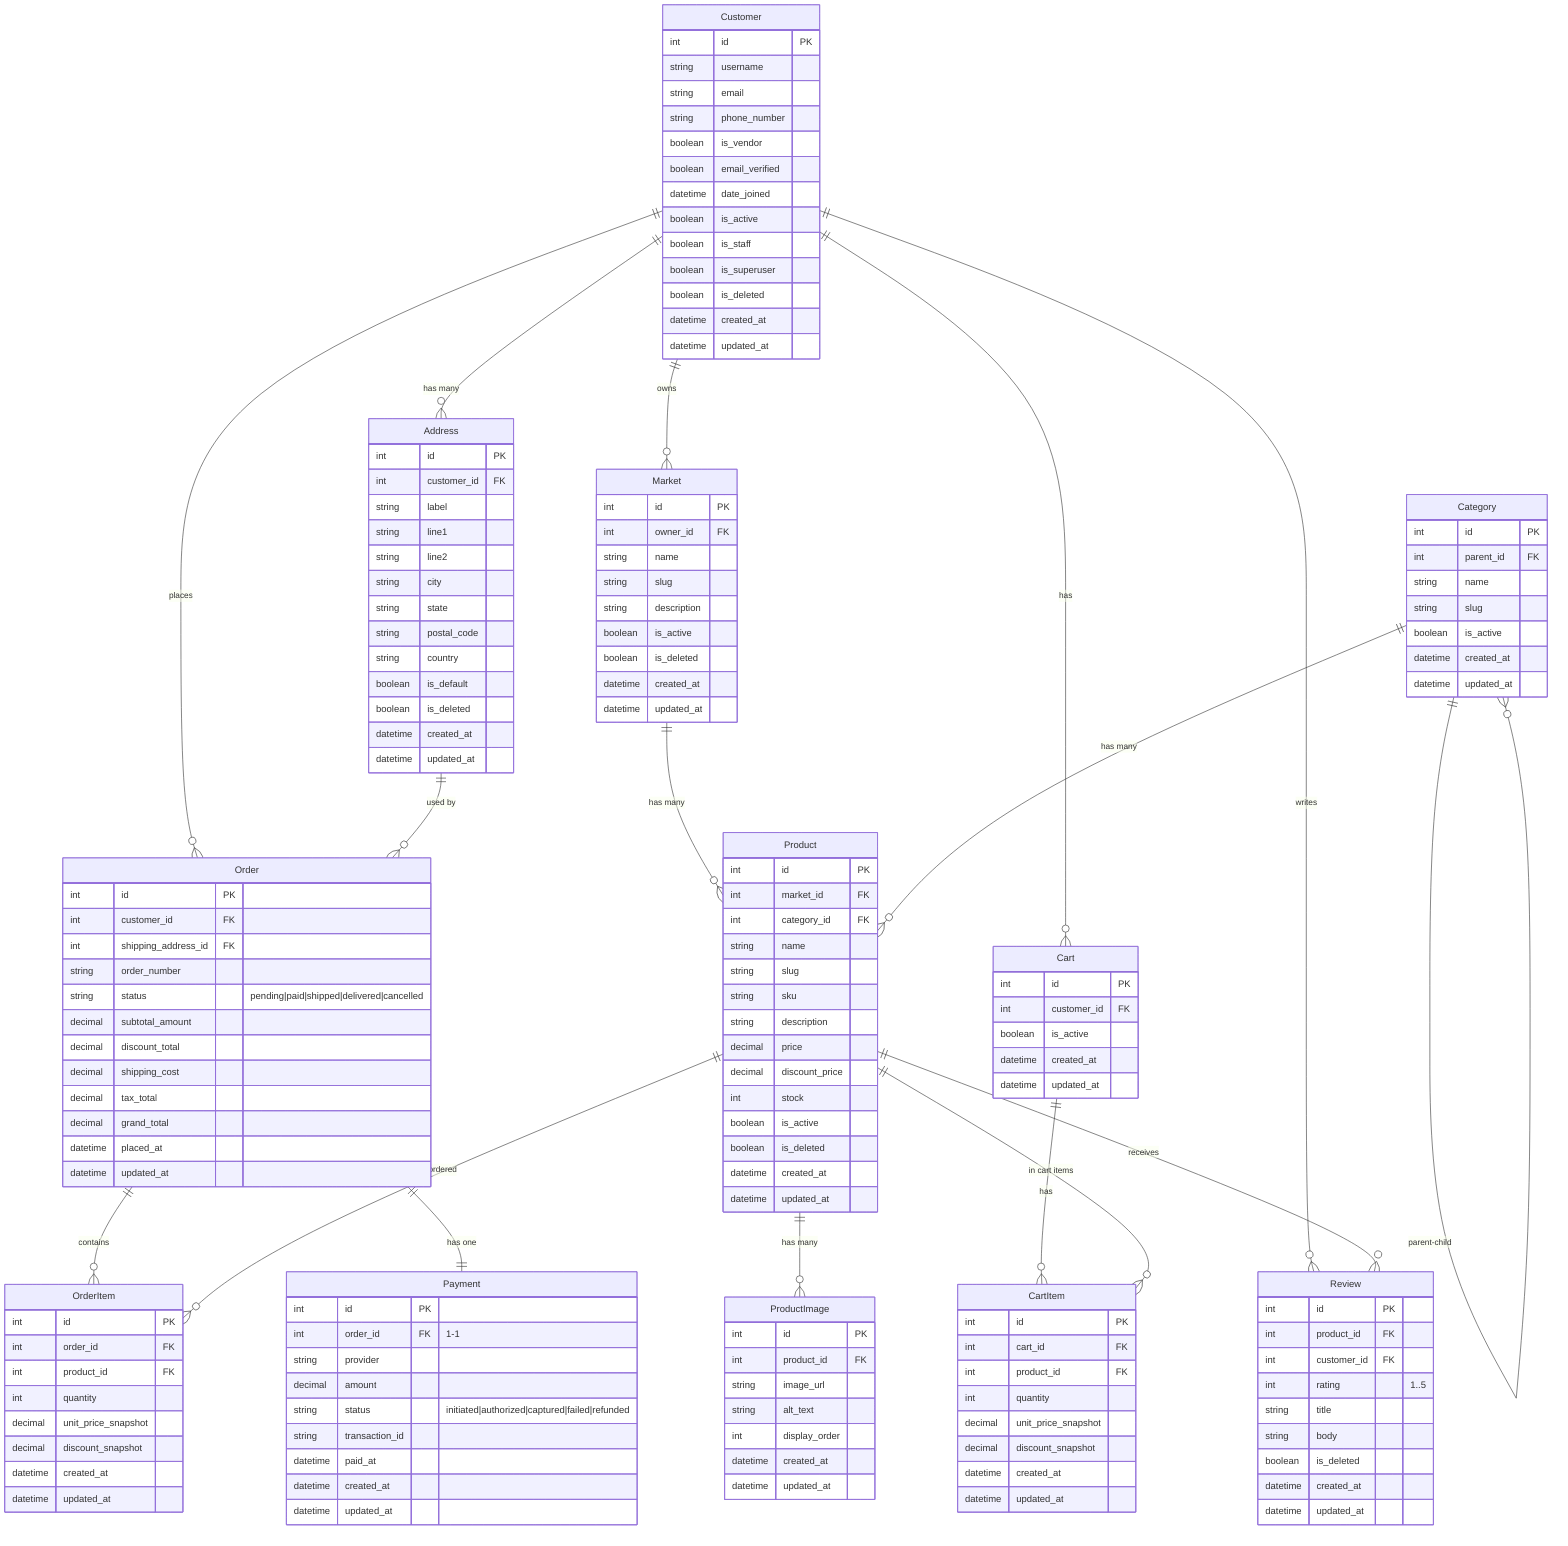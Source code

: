 erDiagram
  Customer ||--o{ Address : "has many"
  Customer ||--o{ Market : "owns"
  Category ||--o{ Category : "parent-child"
  Market ||--o{ Product : "has many"
  Category ||--o{ Product : "has many"
  Product ||--o{ ProductImage : "has many"
  Customer ||--o{ Cart : "has"
  Cart ||--o{ CartItem : "has"
  Product ||--o{ CartItem : "in cart items"
  Customer ||--o{ Order : "places"
  Address ||--o{ Order : "used by"
  Order ||--o{ OrderItem : "contains"
  Product ||--o{ OrderItem : "ordered"
  Order ||--|| Payment : "has one"
  Customer ||--o{ Review : "writes"
  Product ||--o{ Review : "receives"

  Customer {
    int id PK
    string username
    string email
    string phone_number
    boolean is_vendor
    boolean email_verified
    datetime date_joined
    boolean is_active
    boolean is_staff
    boolean is_superuser
    boolean is_deleted
    datetime created_at
    datetime updated_at
  }

  Address {
    int id PK
    int customer_id FK
    string label
    string line1
    string line2
    string city
    string state
    string postal_code
    string country
    boolean is_default
    boolean is_deleted
    datetime created_at
    datetime updated_at
  }

  Market {
    int id PK
    int owner_id FK
    string name
    string slug
    string description
    boolean is_active
    boolean is_deleted
    datetime created_at
    datetime updated_at
  }

  Category {
    int id PK
    int parent_id FK
    string name
    string slug
    boolean is_active
    datetime created_at
    datetime updated_at
  }

  Product {
    int id PK
    int market_id FK
    int category_id FK
    string name
    string slug
    string sku
    string description
    decimal price
    decimal discount_price
    int stock
    boolean is_active
    boolean is_deleted
    datetime created_at
    datetime updated_at
  }

  ProductImage {
    int id PK
    int product_id FK
    string image_url
    string alt_text
    int display_order
    datetime created_at
    datetime updated_at
  }

  Cart {
    int id PK
    int customer_id FK
    boolean is_active
    datetime created_at
    datetime updated_at
  }

  CartItem {
    int id PK
    int cart_id FK
    int product_id FK
    int quantity
    decimal unit_price_snapshot
    decimal discount_snapshot
    datetime created_at
    datetime updated_at
  }

  Order {
    int id PK
    int customer_id FK
    int shipping_address_id FK
    string order_number
    string status  "pending|paid|shipped|delivered|cancelled"
    decimal subtotal_amount
    decimal discount_total
    decimal shipping_cost
    decimal tax_total
    decimal grand_total
    datetime placed_at
    datetime updated_at
  }

  OrderItem {
    int id PK
    int order_id FK
    int product_id FK
    int quantity
    decimal unit_price_snapshot
    decimal discount_snapshot
    datetime created_at
    datetime updated_at
  }

  Payment {
    int id PK
    int order_id FK  "1-1"
    string provider
    decimal amount
    string status "initiated|authorized|captured|failed|refunded"
    string transaction_id
    datetime paid_at
    datetime created_at
    datetime updated_at
  }

  Review {
    int id PK
    int product_id FK
    int customer_id FK
    int rating "1..5"
    string title
    string body
    boolean is_deleted
    datetime created_at
    datetime updated_at
  }